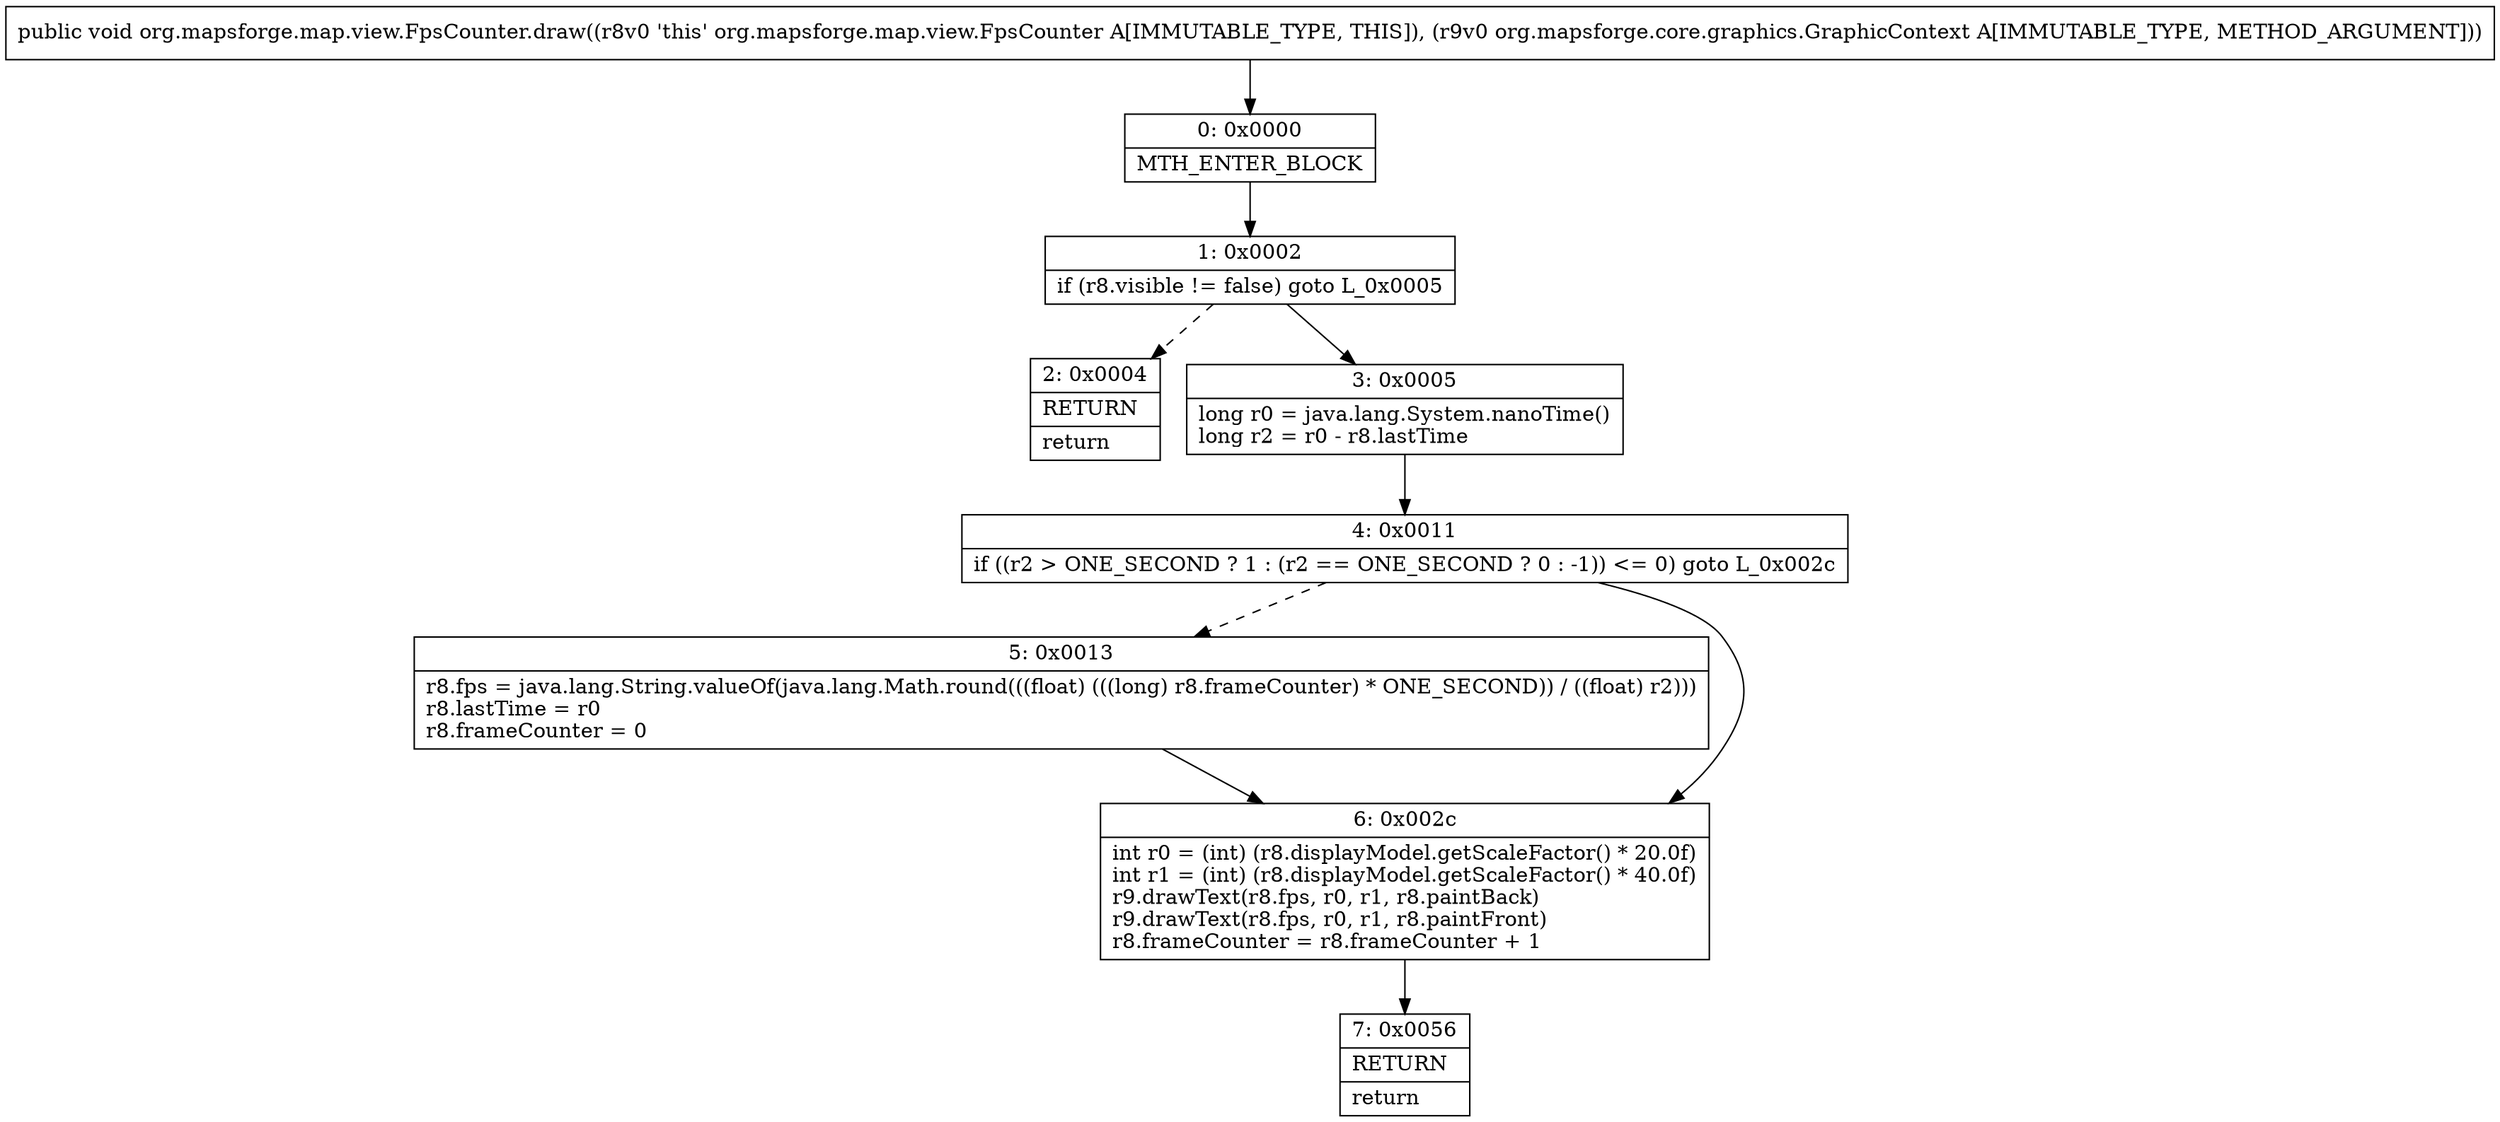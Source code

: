digraph "CFG fororg.mapsforge.map.view.FpsCounter.draw(Lorg\/mapsforge\/core\/graphics\/GraphicContext;)V" {
Node_0 [shape=record,label="{0\:\ 0x0000|MTH_ENTER_BLOCK\l}"];
Node_1 [shape=record,label="{1\:\ 0x0002|if (r8.visible != false) goto L_0x0005\l}"];
Node_2 [shape=record,label="{2\:\ 0x0004|RETURN\l|return\l}"];
Node_3 [shape=record,label="{3\:\ 0x0005|long r0 = java.lang.System.nanoTime()\llong r2 = r0 \- r8.lastTime\l}"];
Node_4 [shape=record,label="{4\:\ 0x0011|if ((r2 \> ONE_SECOND ? 1 : (r2 == ONE_SECOND ? 0 : \-1)) \<= 0) goto L_0x002c\l}"];
Node_5 [shape=record,label="{5\:\ 0x0013|r8.fps = java.lang.String.valueOf(java.lang.Math.round(((float) (((long) r8.frameCounter) * ONE_SECOND)) \/ ((float) r2)))\lr8.lastTime = r0\lr8.frameCounter = 0\l}"];
Node_6 [shape=record,label="{6\:\ 0x002c|int r0 = (int) (r8.displayModel.getScaleFactor() * 20.0f)\lint r1 = (int) (r8.displayModel.getScaleFactor() * 40.0f)\lr9.drawText(r8.fps, r0, r1, r8.paintBack)\lr9.drawText(r8.fps, r0, r1, r8.paintFront)\lr8.frameCounter = r8.frameCounter + 1\l}"];
Node_7 [shape=record,label="{7\:\ 0x0056|RETURN\l|return\l}"];
MethodNode[shape=record,label="{public void org.mapsforge.map.view.FpsCounter.draw((r8v0 'this' org.mapsforge.map.view.FpsCounter A[IMMUTABLE_TYPE, THIS]), (r9v0 org.mapsforge.core.graphics.GraphicContext A[IMMUTABLE_TYPE, METHOD_ARGUMENT])) }"];
MethodNode -> Node_0;
Node_0 -> Node_1;
Node_1 -> Node_2[style=dashed];
Node_1 -> Node_3;
Node_3 -> Node_4;
Node_4 -> Node_5[style=dashed];
Node_4 -> Node_6;
Node_5 -> Node_6;
Node_6 -> Node_7;
}


